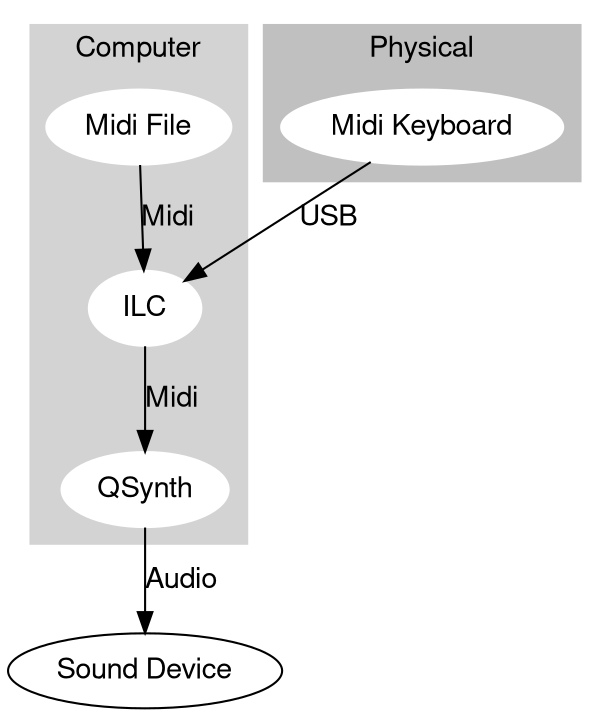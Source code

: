 digraph G {
        fontname="Helvetica,Arial,sans-serif"
        node [fontname="Helvetica,Arial,sans-serif"]
        edge [fontname="Helvetica,Arial,sans-serif"]
        /* layout=neato */

        subgraph cluster_0 {
                label = "Computer";
                style=filled;
                color=lightgrey;
                node [style=filled,color=white];
                ILC -> QSynth [label="Midi"]
                {"Midi File"} -> ILC [label="Midi"]
        }

        subgraph cluster_1 {
                label = "Physical";
                style=filled;
                color=lightgrey;
                node [style=filled,color=white];
                {"Midi Keyboard"} -> ILC [label="USB"]
                color=grey
        }


        QSynth -> {"Sound Device"} [label="Audio"]

        /* layout=neato */

}
